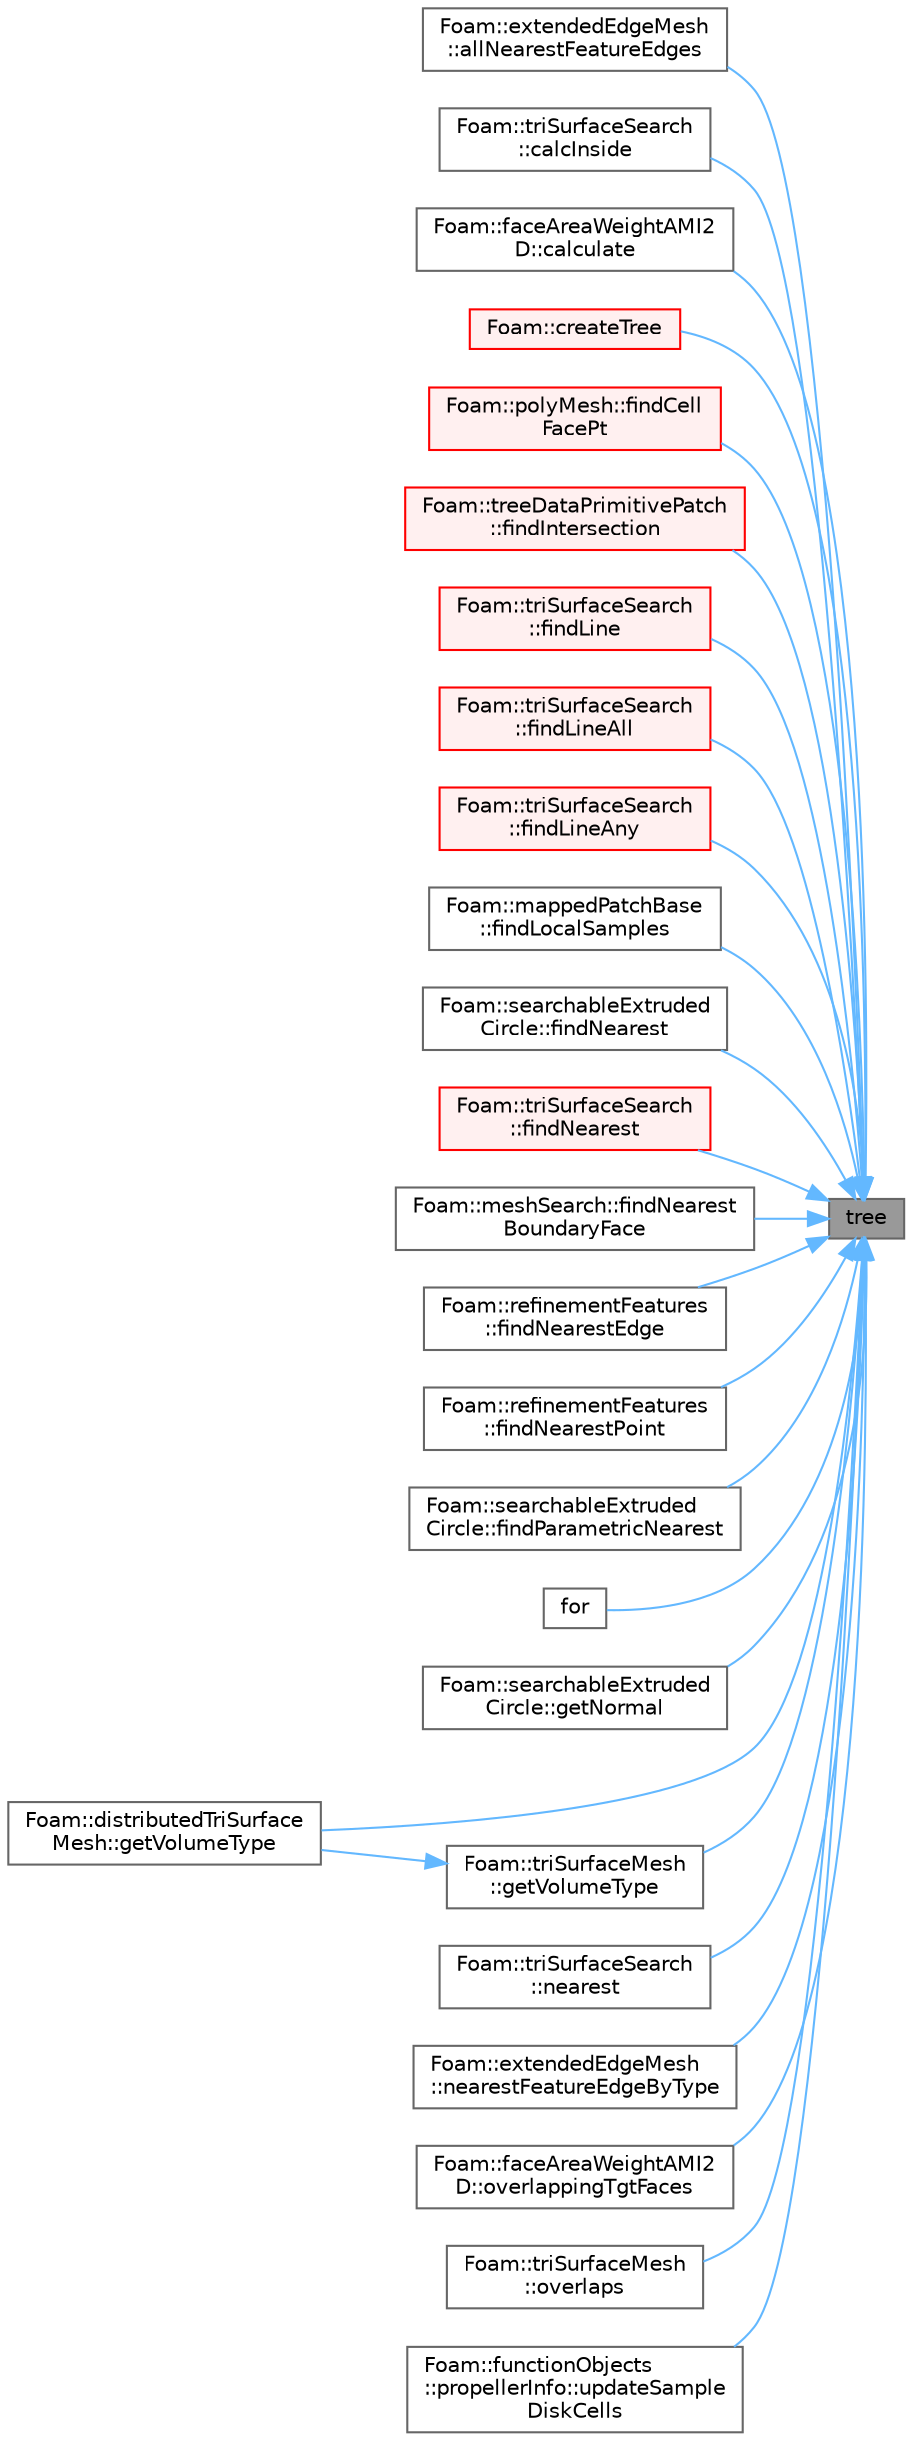 digraph "tree"
{
 // LATEX_PDF_SIZE
  bgcolor="transparent";
  edge [fontname=Helvetica,fontsize=10,labelfontname=Helvetica,labelfontsize=10];
  node [fontname=Helvetica,fontsize=10,shape=box,height=0.2,width=0.4];
  rankdir="RL";
  Node1 [id="Node000001",label="tree",height=0.2,width=0.4,color="gray40", fillcolor="grey60", style="filled", fontcolor="black",tooltip=" "];
  Node1 -> Node2 [id="edge1_Node000001_Node000002",dir="back",color="steelblue1",style="solid",tooltip=" "];
  Node2 [id="Node000002",label="Foam::extendedEdgeMesh\l::allNearestFeatureEdges",height=0.2,width=0.4,color="grey40", fillcolor="white", style="filled",URL="$classFoam_1_1extendedEdgeMesh.html#ad565473714b81c35a16d8bf059101ea7",tooltip=" "];
  Node1 -> Node3 [id="edge2_Node000001_Node000003",dir="back",color="steelblue1",style="solid",tooltip=" "];
  Node3 [id="Node000003",label="Foam::triSurfaceSearch\l::calcInside",height=0.2,width=0.4,color="grey40", fillcolor="white", style="filled",URL="$classFoam_1_1triSurfaceSearch.html#a4014a90e0f0782c8e77cc0f682305a2f",tooltip=" "];
  Node1 -> Node4 [id="edge3_Node000001_Node000004",dir="back",color="steelblue1",style="solid",tooltip=" "];
  Node4 [id="Node000004",label="Foam::faceAreaWeightAMI2\lD::calculate",height=0.2,width=0.4,color="grey40", fillcolor="white", style="filled",URL="$classFoam_1_1faceAreaWeightAMI2D.html#a47f1f90022c335867dcd6c14f5bffb38",tooltip=" "];
  Node1 -> Node5 [id="edge4_Node000001_Node000005",dir="back",color="steelblue1",style="solid",tooltip=" "];
  Node5 [id="Node000005",label="Foam::createTree",height=0.2,width=0.4,color="red", fillcolor="#FFF0F0", style="filled",URL="$namespaceFoam.html#a344f0faa09941eaac6e5013a7bfe7e20",tooltip=" "];
  Node1 -> Node10 [id="edge5_Node000001_Node000010",dir="back",color="steelblue1",style="solid",tooltip=" "];
  Node10 [id="Node000010",label="Foam::polyMesh::findCell\lFacePt",height=0.2,width=0.4,color="red", fillcolor="#FFF0F0", style="filled",URL="$classFoam_1_1polyMesh.html#a03a7a50232fc1ac9932c8b7f7ab0cd19",tooltip=" "];
  Node1 -> Node14 [id="edge6_Node000001_Node000014",dir="back",color="steelblue1",style="solid",tooltip=" "];
  Node14 [id="Node000014",label="Foam::treeDataPrimitivePatch\l::findIntersection",height=0.2,width=0.4,color="red", fillcolor="#FFF0F0", style="filled",URL="$classFoam_1_1treeDataPrimitivePatch.html#a210153d7c41d79965657a6f10acedba1",tooltip=" "];
  Node1 -> Node18 [id="edge7_Node000001_Node000018",dir="back",color="steelblue1",style="solid",tooltip=" "];
  Node18 [id="Node000018",label="Foam::triSurfaceSearch\l::findLine",height=0.2,width=0.4,color="red", fillcolor="#FFF0F0", style="filled",URL="$classFoam_1_1triSurfaceSearch.html#a9a2507891d1eabd4513fc05da267158f",tooltip=" "];
  Node1 -> Node21 [id="edge8_Node000001_Node000021",dir="back",color="steelblue1",style="solid",tooltip=" "];
  Node21 [id="Node000021",label="Foam::triSurfaceSearch\l::findLineAll",height=0.2,width=0.4,color="red", fillcolor="#FFF0F0", style="filled",URL="$classFoam_1_1triSurfaceSearch.html#a34032d135c7ca49c692751bb148727f6",tooltip=" "];
  Node1 -> Node24 [id="edge9_Node000001_Node000024",dir="back",color="steelblue1",style="solid",tooltip=" "];
  Node24 [id="Node000024",label="Foam::triSurfaceSearch\l::findLineAny",height=0.2,width=0.4,color="red", fillcolor="#FFF0F0", style="filled",URL="$classFoam_1_1triSurfaceSearch.html#a9d3dd2d4f8a82670f84a4fd9356b2512",tooltip=" "];
  Node1 -> Node27 [id="edge10_Node000001_Node000027",dir="back",color="steelblue1",style="solid",tooltip=" "];
  Node27 [id="Node000027",label="Foam::mappedPatchBase\l::findLocalSamples",height=0.2,width=0.4,color="grey40", fillcolor="white", style="filled",URL="$classFoam_1_1mappedPatchBase.html#a4e5828bb190f2550f9460bc1f7a0ba62",tooltip=" "];
  Node1 -> Node28 [id="edge11_Node000001_Node000028",dir="back",color="steelblue1",style="solid",tooltip=" "];
  Node28 [id="Node000028",label="Foam::searchableExtruded\lCircle::findNearest",height=0.2,width=0.4,color="grey40", fillcolor="white", style="filled",URL="$classFoam_1_1searchableExtrudedCircle.html#ac968e745f1a4294205a3cf4936755409",tooltip=" "];
  Node1 -> Node29 [id="edge12_Node000001_Node000029",dir="back",color="steelblue1",style="solid",tooltip=" "];
  Node29 [id="Node000029",label="Foam::triSurfaceSearch\l::findNearest",height=0.2,width=0.4,color="red", fillcolor="#FFF0F0", style="filled",URL="$classFoam_1_1triSurfaceSearch.html#af5a3600f2733be5044e5a922676eb346",tooltip=" "];
  Node1 -> Node36 [id="edge13_Node000001_Node000036",dir="back",color="steelblue1",style="solid",tooltip=" "];
  Node36 [id="Node000036",label="Foam::meshSearch::findNearest\lBoundaryFace",height=0.2,width=0.4,color="grey40", fillcolor="white", style="filled",URL="$classFoam_1_1meshSearch.html#a1a46b9e23869bcc1fd81c4de765c352c",tooltip=" "];
  Node1 -> Node37 [id="edge14_Node000001_Node000037",dir="back",color="steelblue1",style="solid",tooltip=" "];
  Node37 [id="Node000037",label="Foam::refinementFeatures\l::findNearestEdge",height=0.2,width=0.4,color="grey40", fillcolor="white", style="filled",URL="$classFoam_1_1refinementFeatures.html#a65f7221fcffc8cd4124db95a166c222f",tooltip=" "];
  Node1 -> Node38 [id="edge15_Node000001_Node000038",dir="back",color="steelblue1",style="solid",tooltip=" "];
  Node38 [id="Node000038",label="Foam::refinementFeatures\l::findNearestPoint",height=0.2,width=0.4,color="grey40", fillcolor="white", style="filled",URL="$classFoam_1_1refinementFeatures.html#a02ca0be1e44c1ac479b2f0a1e82bada5",tooltip=" "];
  Node1 -> Node39 [id="edge16_Node000001_Node000039",dir="back",color="steelblue1",style="solid",tooltip=" "];
  Node39 [id="Node000039",label="Foam::searchableExtruded\lCircle::findParametricNearest",height=0.2,width=0.4,color="grey40", fillcolor="white", style="filled",URL="$classFoam_1_1searchableExtrudedCircle.html#abcba8bd92ba7574fc1c26411b59e7b23",tooltip=" "];
  Node1 -> Node40 [id="edge17_Node000001_Node000040",dir="back",color="steelblue1",style="solid",tooltip=" "];
  Node40 [id="Node000040",label="for",height=0.2,width=0.4,color="grey40", fillcolor="white", style="filled",URL="$shootRays__CGAL_8H.html#a14460ce59b85b19f21de9e881f7a8332",tooltip=" "];
  Node1 -> Node41 [id="edge18_Node000001_Node000041",dir="back",color="steelblue1",style="solid",tooltip=" "];
  Node41 [id="Node000041",label="Foam::searchableExtruded\lCircle::getNormal",height=0.2,width=0.4,color="grey40", fillcolor="white", style="filled",URL="$classFoam_1_1searchableExtrudedCircle.html#aa9abdb9ffe5f3cb1c2992ccb3bcc9e48",tooltip=" "];
  Node1 -> Node42 [id="edge19_Node000001_Node000042",dir="back",color="steelblue1",style="solid",tooltip=" "];
  Node42 [id="Node000042",label="Foam::distributedTriSurface\lMesh::getVolumeType",height=0.2,width=0.4,color="grey40", fillcolor="white", style="filled",URL="$classFoam_1_1distributedTriSurfaceMesh.html#a1d3ba31549036f01425643d189858d2a",tooltip=" "];
  Node1 -> Node43 [id="edge20_Node000001_Node000043",dir="back",color="steelblue1",style="solid",tooltip=" "];
  Node43 [id="Node000043",label="Foam::triSurfaceMesh\l::getVolumeType",height=0.2,width=0.4,color="grey40", fillcolor="white", style="filled",URL="$classFoam_1_1triSurfaceMesh.html#a55bd4a6ef4e6a1044d9467dffb853a40",tooltip=" "];
  Node43 -> Node42 [id="edge21_Node000043_Node000042",dir="back",color="steelblue1",style="solid",tooltip=" "];
  Node1 -> Node44 [id="edge22_Node000001_Node000044",dir="back",color="steelblue1",style="solid",tooltip=" "];
  Node44 [id="Node000044",label="Foam::triSurfaceSearch\l::nearest",height=0.2,width=0.4,color="grey40", fillcolor="white", style="filled",URL="$classFoam_1_1triSurfaceSearch.html#af57e818b2fe02299bd5153c82714c61c",tooltip=" "];
  Node1 -> Node45 [id="edge23_Node000001_Node000045",dir="back",color="steelblue1",style="solid",tooltip=" "];
  Node45 [id="Node000045",label="Foam::extendedEdgeMesh\l::nearestFeatureEdgeByType",height=0.2,width=0.4,color="grey40", fillcolor="white", style="filled",URL="$classFoam_1_1extendedEdgeMesh.html#aefc9fd869a5dd0a26f26446eb61784b9",tooltip=" "];
  Node1 -> Node46 [id="edge24_Node000001_Node000046",dir="back",color="steelblue1",style="solid",tooltip=" "];
  Node46 [id="Node000046",label="Foam::faceAreaWeightAMI2\lD::overlappingTgtFaces",height=0.2,width=0.4,color="grey40", fillcolor="white", style="filled",URL="$classFoam_1_1faceAreaWeightAMI2D.html#a8632ecf533ff027504ac834e73f17e91",tooltip=" "];
  Node1 -> Node47 [id="edge25_Node000001_Node000047",dir="back",color="steelblue1",style="solid",tooltip=" "];
  Node47 [id="Node000047",label="Foam::triSurfaceMesh\l::overlaps",height=0.2,width=0.4,color="grey40", fillcolor="white", style="filled",URL="$classFoam_1_1triSurfaceMesh.html#a3551e1f2a2837eb8b79493199f8e89f8",tooltip=" "];
  Node1 -> Node48 [id="edge26_Node000001_Node000048",dir="back",color="steelblue1",style="solid",tooltip=" "];
  Node48 [id="Node000048",label="Foam::functionObjects\l::propellerInfo::updateSample\lDiskCells",height=0.2,width=0.4,color="grey40", fillcolor="white", style="filled",URL="$classFoam_1_1functionObjects_1_1propellerInfo.html#aebc5114dc8e0be226fcedf1b58b8738f",tooltip=" "];
}
